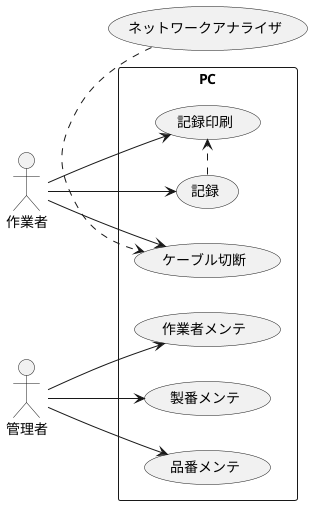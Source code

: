 @startuml 電気長切断Usecase
left to right direction
rectangle PC {
    (作業者メンテ)
    (製番メンテ)
    (品番メンテ)
    (ケーブル切断)
    (記録) .> (記録印刷)
}
(ネットワークアナライザ)

:作業者: --> (ケーブル切断)
:作業者: --> (記録)
:作業者: --> (記録印刷)
:管理者: --> (作業者メンテ)
:管理者: --> (製番メンテ)
:管理者: --> (品番メンテ)
(ネットワークアナライザ) .> (ケーブル切断)
@enduml